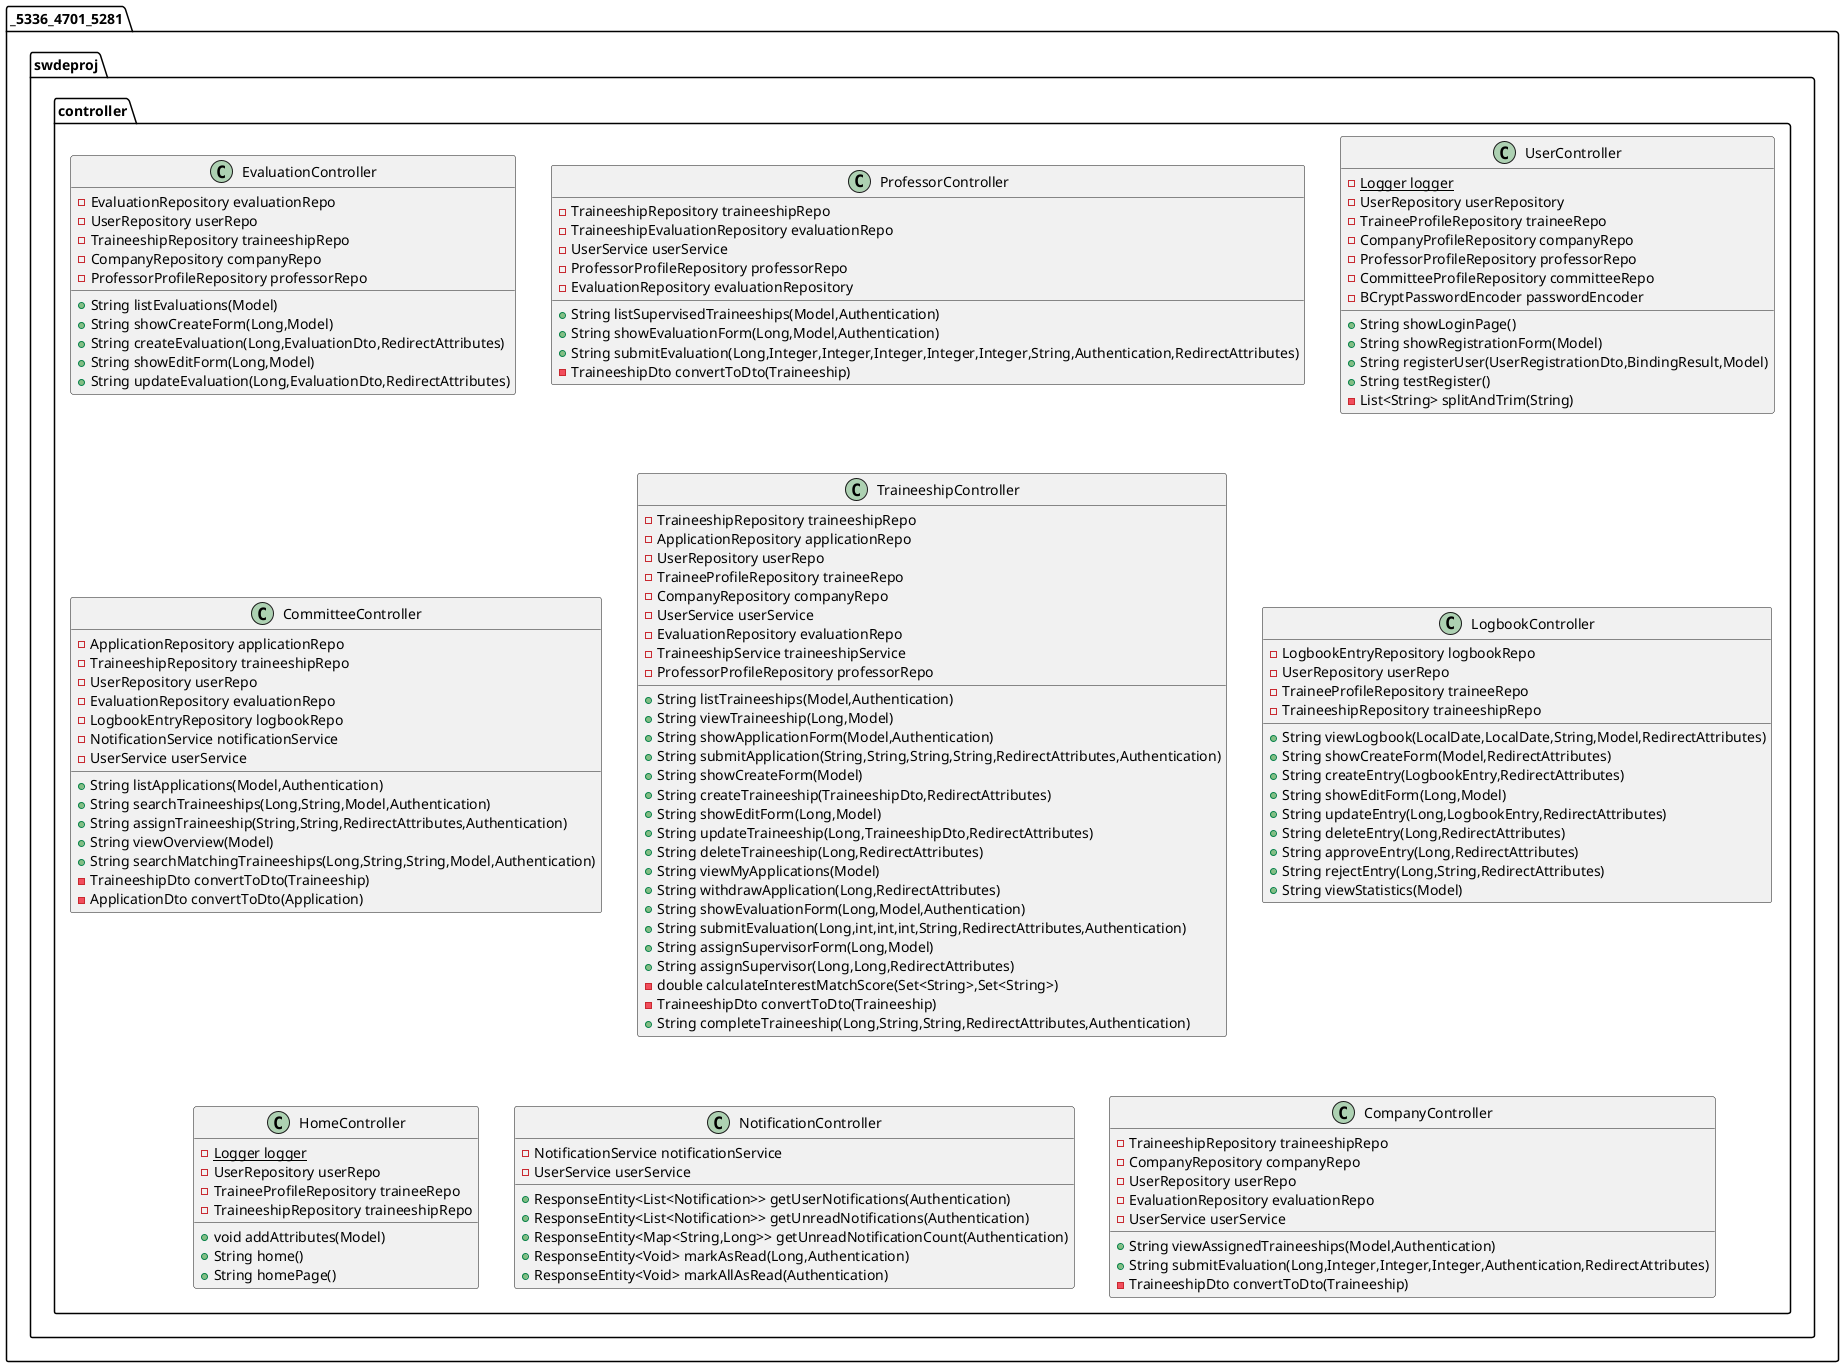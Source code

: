 @startuml
class _5336_4701_5281.swdeproj.controller.EvaluationController {
- EvaluationRepository evaluationRepo
- UserRepository userRepo
- TraineeshipRepository traineeshipRepo
- CompanyRepository companyRepo
- ProfessorProfileRepository professorRepo
+ String listEvaluations(Model)
+ String showCreateForm(Long,Model)
+ String createEvaluation(Long,EvaluationDto,RedirectAttributes)
+ String showEditForm(Long,Model)
+ String updateEvaluation(Long,EvaluationDto,RedirectAttributes)
}


class _5336_4701_5281.swdeproj.controller.ProfessorController {
- TraineeshipRepository traineeshipRepo
- TraineeshipEvaluationRepository evaluationRepo
- UserService userService
- ProfessorProfileRepository professorRepo
- EvaluationRepository evaluationRepository
+ String listSupervisedTraineeships(Model,Authentication)
+ String showEvaluationForm(Long,Model,Authentication)
+ String submitEvaluation(Long,Integer,Integer,Integer,Integer,Integer,String,Authentication,RedirectAttributes)
- TraineeshipDto convertToDto(Traineeship)
}


class _5336_4701_5281.swdeproj.controller.UserController {
- {static} Logger logger
- UserRepository userRepository
- TraineeProfileRepository traineeRepo
- CompanyProfileRepository companyRepo
- ProfessorProfileRepository professorRepo
- CommitteeProfileRepository committeeRepo
- BCryptPasswordEncoder passwordEncoder
+ String showLoginPage()
+ String showRegistrationForm(Model)
+ String registerUser(UserRegistrationDto,BindingResult,Model)
+ String testRegister()
- List<String> splitAndTrim(String)
}


class _5336_4701_5281.swdeproj.controller.CommitteeController {
- ApplicationRepository applicationRepo
- TraineeshipRepository traineeshipRepo
- UserRepository userRepo
- EvaluationRepository evaluationRepo
- LogbookEntryRepository logbookRepo
- NotificationService notificationService
- UserService userService
+ String listApplications(Model,Authentication)
+ String searchTraineeships(Long,String,Model,Authentication)
+ String assignTraineeship(String,String,RedirectAttributes,Authentication)
+ String viewOverview(Model)
+ String searchMatchingTraineeships(Long,String,String,Model,Authentication)
- TraineeshipDto convertToDto(Traineeship)
- ApplicationDto convertToDto(Application)
}


class _5336_4701_5281.swdeproj.controller.TraineeshipController {
- TraineeshipRepository traineeshipRepo
- ApplicationRepository applicationRepo
- UserRepository userRepo
- TraineeProfileRepository traineeRepo
- CompanyRepository companyRepo
- UserService userService
- EvaluationRepository evaluationRepo
- TraineeshipService traineeshipService
- ProfessorProfileRepository professorRepo
+ String listTraineeships(Model,Authentication)
+ String viewTraineeship(Long,Model)
+ String showApplicationForm(Model,Authentication)
+ String submitApplication(String,String,String,String,RedirectAttributes,Authentication)
+ String showCreateForm(Model)
+ String createTraineeship(TraineeshipDto,RedirectAttributes)
+ String showEditForm(Long,Model)
+ String updateTraineeship(Long,TraineeshipDto,RedirectAttributes)
+ String deleteTraineeship(Long,RedirectAttributes)
+ String viewMyApplications(Model)
+ String withdrawApplication(Long,RedirectAttributes)
+ String showEvaluationForm(Long,Model,Authentication)
+ String submitEvaluation(Long,int,int,int,String,RedirectAttributes,Authentication)
+ String assignSupervisorForm(Long,Model)
+ String assignSupervisor(Long,Long,RedirectAttributes)
- double calculateInterestMatchScore(Set<String>,Set<String>)
- TraineeshipDto convertToDto(Traineeship)
+ String completeTraineeship(Long,String,String,RedirectAttributes,Authentication)
}


class _5336_4701_5281.swdeproj.controller.LogbookController {
- LogbookEntryRepository logbookRepo
- UserRepository userRepo
- TraineeProfileRepository traineeRepo
- TraineeshipRepository traineeshipRepo
+ String viewLogbook(LocalDate,LocalDate,String,Model,RedirectAttributes)
+ String showCreateForm(Model,RedirectAttributes)
+ String createEntry(LogbookEntry,RedirectAttributes)
+ String showEditForm(Long,Model)
+ String updateEntry(Long,LogbookEntry,RedirectAttributes)
+ String deleteEntry(Long,RedirectAttributes)
+ String approveEntry(Long,RedirectAttributes)
+ String rejectEntry(Long,String,RedirectAttributes)
+ String viewStatistics(Model)
}


class _5336_4701_5281.swdeproj.controller.HomeController {
- {static} Logger logger
- UserRepository userRepo
- TraineeProfileRepository traineeRepo
- TraineeshipRepository traineeshipRepo
+ void addAttributes(Model)
+ String home()
+ String homePage()
}


class _5336_4701_5281.swdeproj.controller.NotificationController {
- NotificationService notificationService
- UserService userService
+ ResponseEntity<List<Notification>> getUserNotifications(Authentication)
+ ResponseEntity<List<Notification>> getUnreadNotifications(Authentication)
+ ResponseEntity<Map<String,Long>> getUnreadNotificationCount(Authentication)
+ ResponseEntity<Void> markAsRead(Long,Authentication)
+ ResponseEntity<Void> markAllAsRead(Authentication)
}


class _5336_4701_5281.swdeproj.controller.CompanyController {
- TraineeshipRepository traineeshipRepo
- CompanyRepository companyRepo
- UserRepository userRepo
- EvaluationRepository evaluationRepo
- UserService userService
+ String viewAssignedTraineeships(Model,Authentication)
+ String submitEvaluation(Long,Integer,Integer,Integer,Authentication,RedirectAttributes)
- TraineeshipDto convertToDto(Traineeship)
}


@enduml
